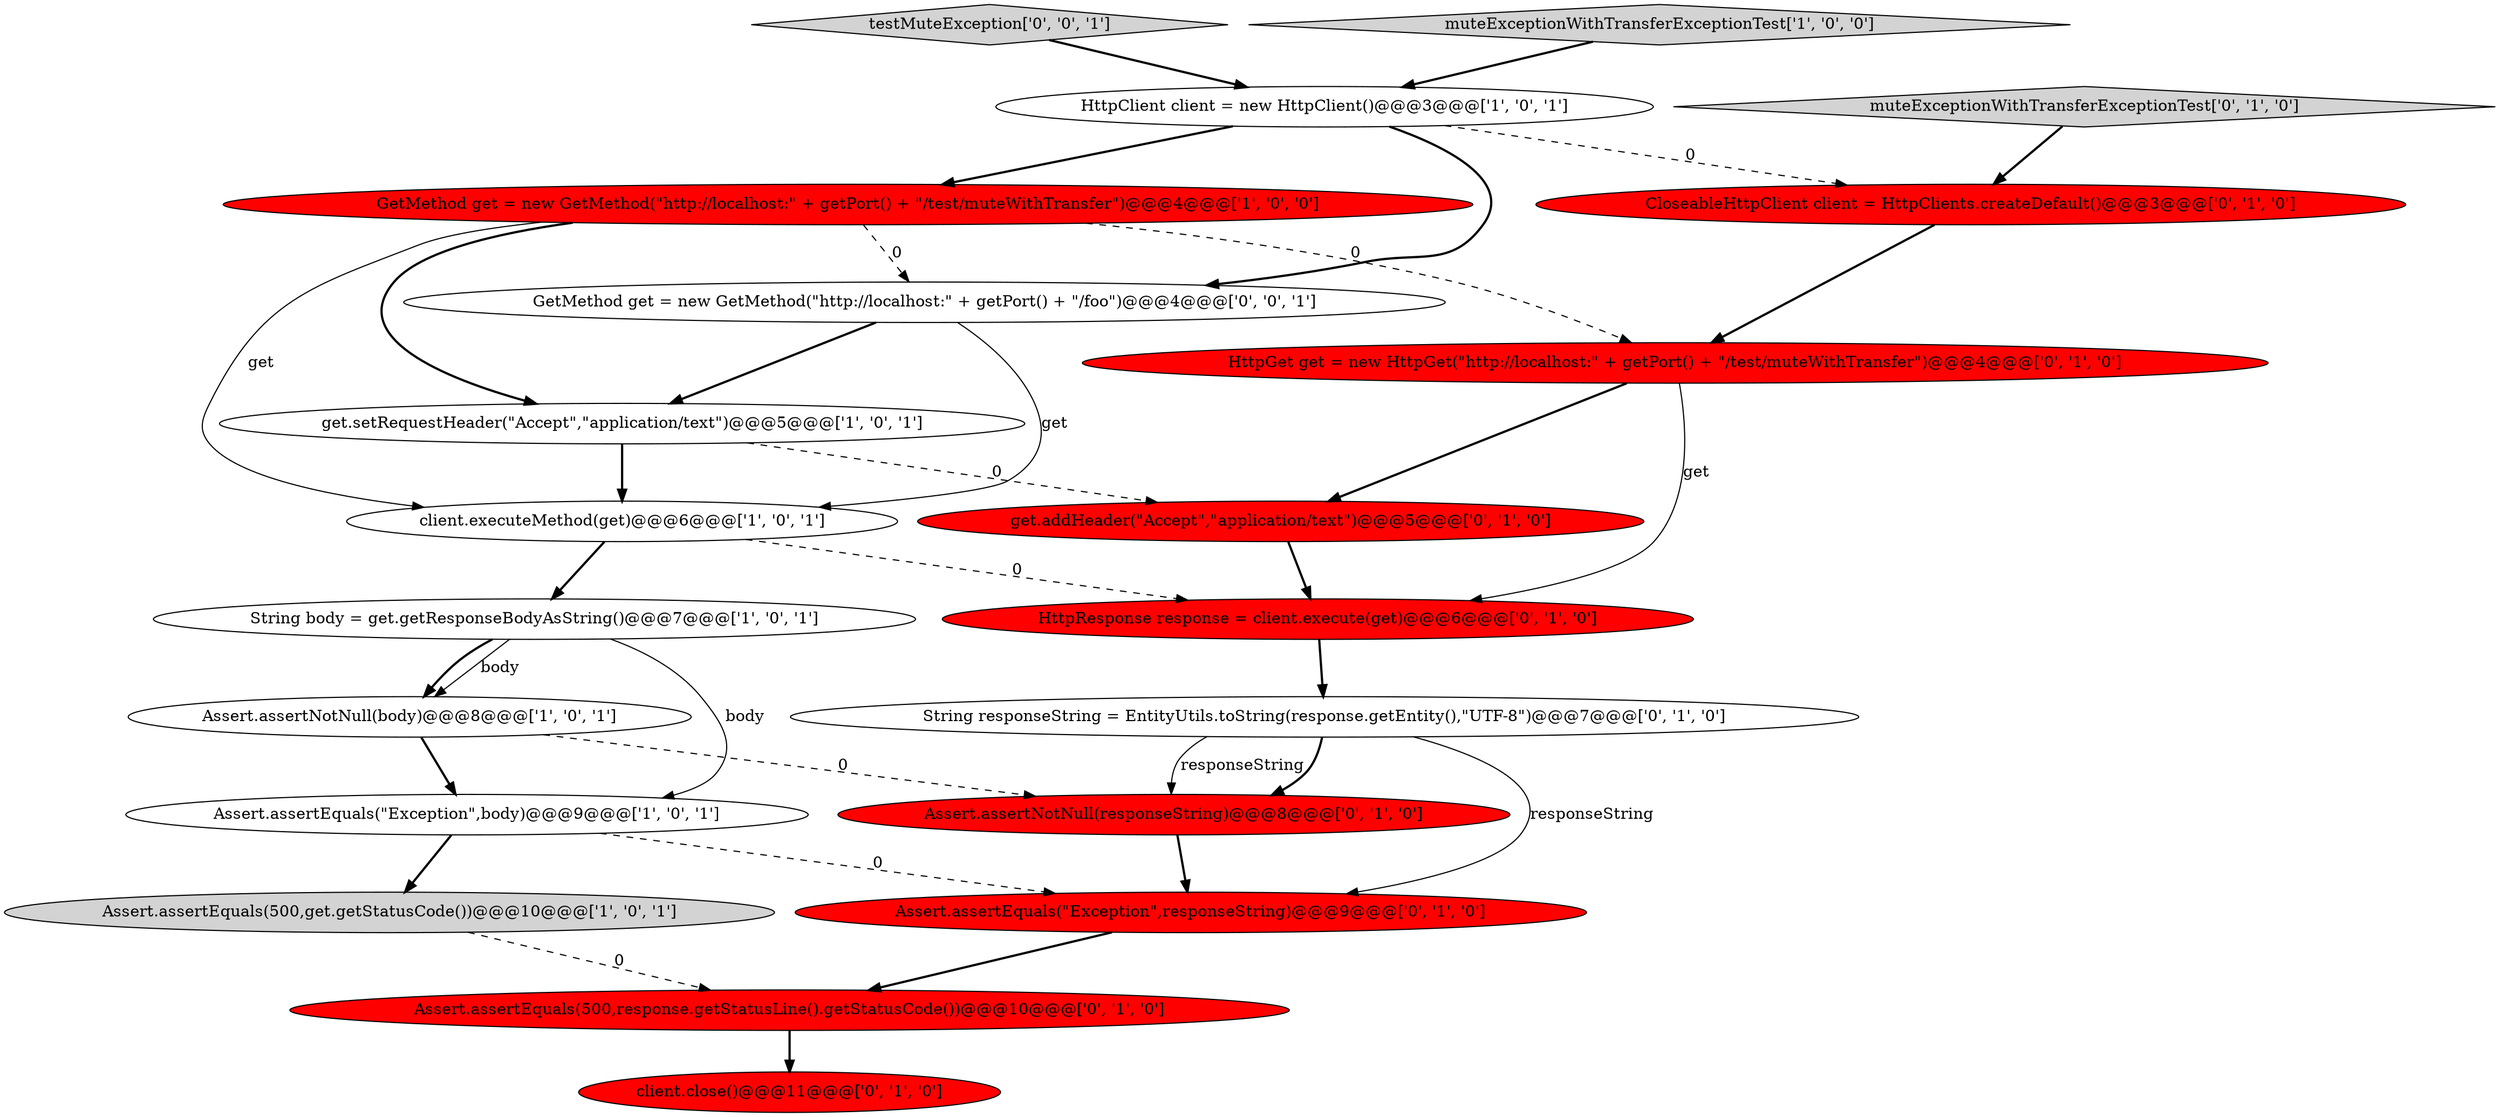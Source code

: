 digraph {
18 [style = filled, label = "muteExceptionWithTransferExceptionTest['0', '1', '0']", fillcolor = lightgray, shape = diamond image = "AAA0AAABBB2BBB"];
10 [style = filled, label = "Assert.assertEquals(500,response.getStatusLine().getStatusCode())@@@10@@@['0', '1', '0']", fillcolor = red, shape = ellipse image = "AAA1AAABBB2BBB"];
20 [style = filled, label = "testMuteException['0', '0', '1']", fillcolor = lightgray, shape = diamond image = "AAA0AAABBB3BBB"];
12 [style = filled, label = "CloseableHttpClient client = HttpClients.createDefault()@@@3@@@['0', '1', '0']", fillcolor = red, shape = ellipse image = "AAA1AAABBB2BBB"];
11 [style = filled, label = "get.addHeader(\"Accept\",\"application/text\")@@@5@@@['0', '1', '0']", fillcolor = red, shape = ellipse image = "AAA1AAABBB2BBB"];
17 [style = filled, label = "Assert.assertEquals(\"Exception\",responseString)@@@9@@@['0', '1', '0']", fillcolor = red, shape = ellipse image = "AAA1AAABBB2BBB"];
13 [style = filled, label = "String responseString = EntityUtils.toString(response.getEntity(),\"UTF-8\")@@@7@@@['0', '1', '0']", fillcolor = white, shape = ellipse image = "AAA0AAABBB2BBB"];
16 [style = filled, label = "HttpResponse response = client.execute(get)@@@6@@@['0', '1', '0']", fillcolor = red, shape = ellipse image = "AAA1AAABBB2BBB"];
19 [style = filled, label = "GetMethod get = new GetMethod(\"http://localhost:\" + getPort() + \"/foo\")@@@4@@@['0', '0', '1']", fillcolor = white, shape = ellipse image = "AAA0AAABBB3BBB"];
3 [style = filled, label = "Assert.assertEquals(\"Exception\",body)@@@9@@@['1', '0', '1']", fillcolor = white, shape = ellipse image = "AAA0AAABBB1BBB"];
14 [style = filled, label = "HttpGet get = new HttpGet(\"http://localhost:\" + getPort() + \"/test/muteWithTransfer\")@@@4@@@['0', '1', '0']", fillcolor = red, shape = ellipse image = "AAA1AAABBB2BBB"];
15 [style = filled, label = "client.close()@@@11@@@['0', '1', '0']", fillcolor = red, shape = ellipse image = "AAA1AAABBB2BBB"];
1 [style = filled, label = "HttpClient client = new HttpClient()@@@3@@@['1', '0', '1']", fillcolor = white, shape = ellipse image = "AAA0AAABBB1BBB"];
7 [style = filled, label = "GetMethod get = new GetMethod(\"http://localhost:\" + getPort() + \"/test/muteWithTransfer\")@@@4@@@['1', '0', '0']", fillcolor = red, shape = ellipse image = "AAA1AAABBB1BBB"];
9 [style = filled, label = "Assert.assertNotNull(responseString)@@@8@@@['0', '1', '0']", fillcolor = red, shape = ellipse image = "AAA1AAABBB2BBB"];
2 [style = filled, label = "get.setRequestHeader(\"Accept\",\"application/text\")@@@5@@@['1', '0', '1']", fillcolor = white, shape = ellipse image = "AAA0AAABBB1BBB"];
5 [style = filled, label = "muteExceptionWithTransferExceptionTest['1', '0', '0']", fillcolor = lightgray, shape = diamond image = "AAA0AAABBB1BBB"];
4 [style = filled, label = "String body = get.getResponseBodyAsString()@@@7@@@['1', '0', '1']", fillcolor = white, shape = ellipse image = "AAA0AAABBB1BBB"];
8 [style = filled, label = "client.executeMethod(get)@@@6@@@['1', '0', '1']", fillcolor = white, shape = ellipse image = "AAA0AAABBB1BBB"];
0 [style = filled, label = "Assert.assertNotNull(body)@@@8@@@['1', '0', '1']", fillcolor = white, shape = ellipse image = "AAA0AAABBB1BBB"];
6 [style = filled, label = "Assert.assertEquals(500,get.getStatusCode())@@@10@@@['1', '0', '1']", fillcolor = lightgray, shape = ellipse image = "AAA0AAABBB1BBB"];
0->3 [style = bold, label=""];
11->16 [style = bold, label=""];
17->10 [style = bold, label=""];
16->13 [style = bold, label=""];
8->16 [style = dashed, label="0"];
3->17 [style = dashed, label="0"];
10->15 [style = bold, label=""];
4->3 [style = solid, label="body"];
4->0 [style = solid, label="body"];
7->14 [style = dashed, label="0"];
18->12 [style = bold, label=""];
3->6 [style = bold, label=""];
9->17 [style = bold, label=""];
19->2 [style = bold, label=""];
20->1 [style = bold, label=""];
13->17 [style = solid, label="responseString"];
1->7 [style = bold, label=""];
14->16 [style = solid, label="get"];
4->0 [style = bold, label=""];
6->10 [style = dashed, label="0"];
1->12 [style = dashed, label="0"];
5->1 [style = bold, label=""];
7->19 [style = dashed, label="0"];
7->2 [style = bold, label=""];
19->8 [style = solid, label="get"];
12->14 [style = bold, label=""];
13->9 [style = solid, label="responseString"];
2->11 [style = dashed, label="0"];
13->9 [style = bold, label=""];
8->4 [style = bold, label=""];
0->9 [style = dashed, label="0"];
7->8 [style = solid, label="get"];
1->19 [style = bold, label=""];
14->11 [style = bold, label=""];
2->8 [style = bold, label=""];
}
